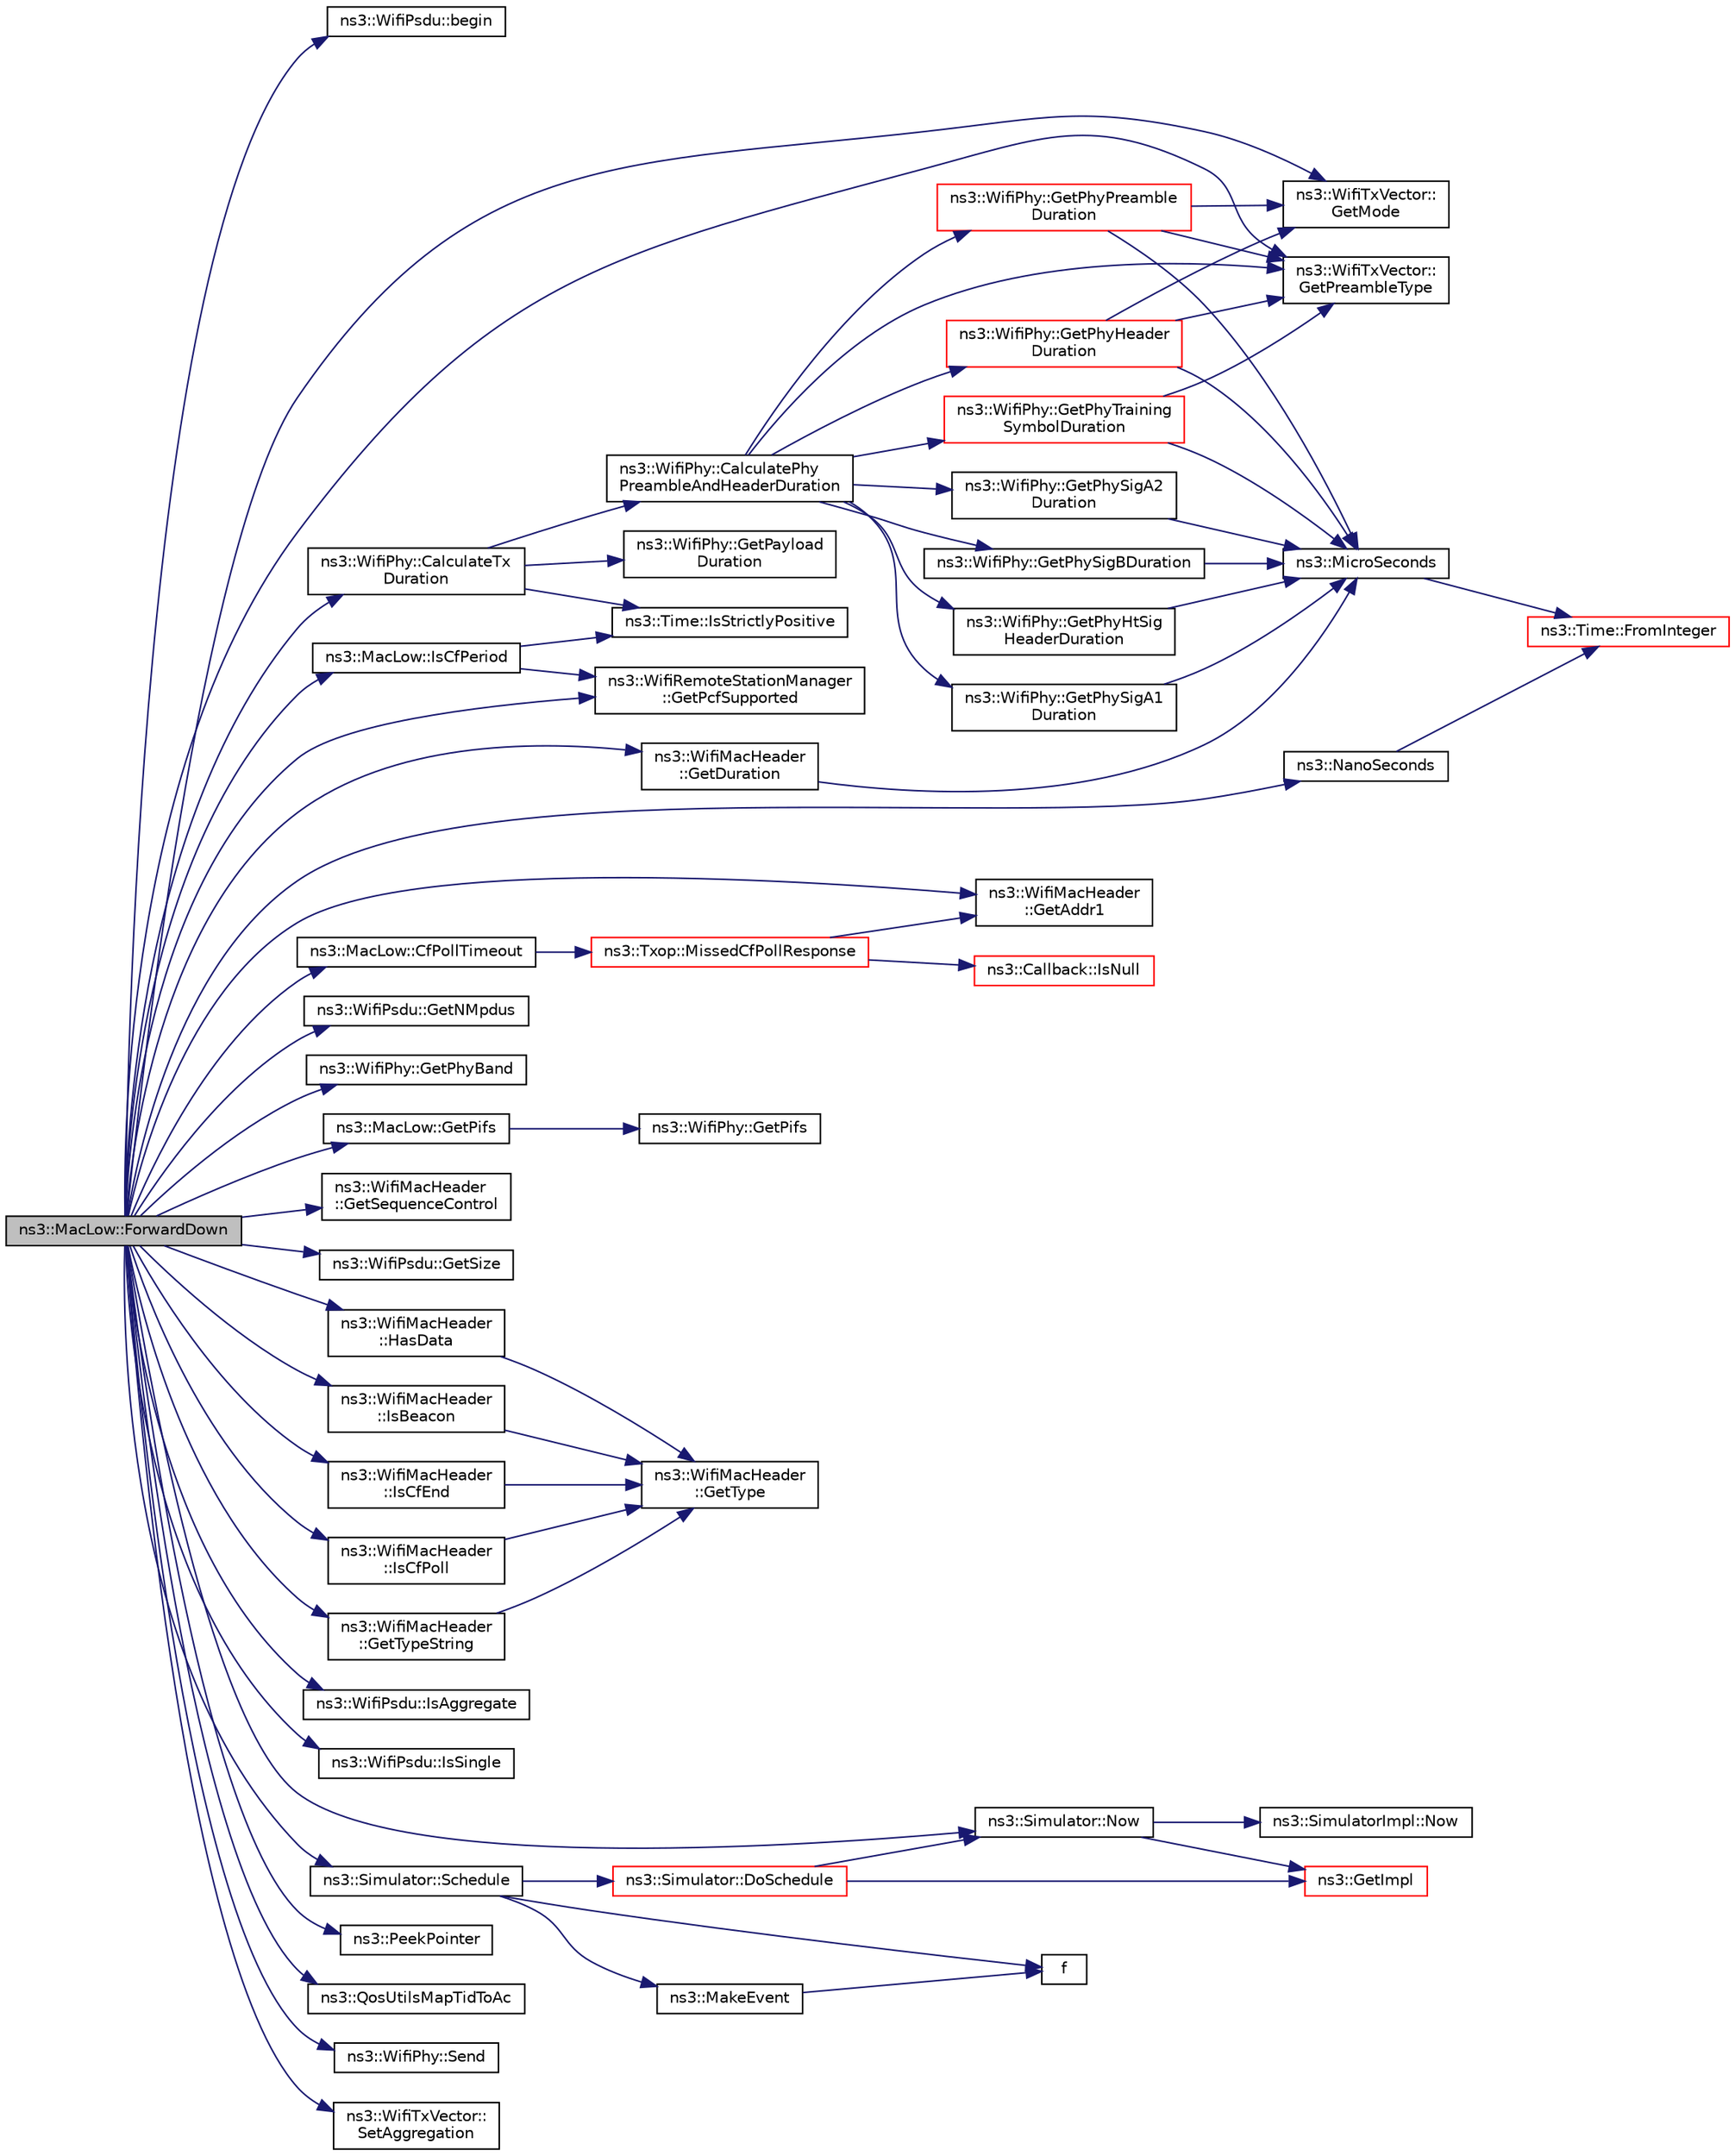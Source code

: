 digraph "ns3::MacLow::ForwardDown"
{
 // LATEX_PDF_SIZE
  edge [fontname="Helvetica",fontsize="10",labelfontname="Helvetica",labelfontsize="10"];
  node [fontname="Helvetica",fontsize="10",shape=record];
  rankdir="LR";
  Node1 [label="ns3::MacLow::ForwardDown",height=0.2,width=0.4,color="black", fillcolor="grey75", style="filled", fontcolor="black",tooltip="Forward a PSDU down to WifiPhy for transmission."];
  Node1 -> Node2 [color="midnightblue",fontsize="10",style="solid",fontname="Helvetica"];
  Node2 [label="ns3::WifiPsdu::begin",height=0.2,width=0.4,color="black", fillcolor="white", style="filled",URL="$classns3_1_1_wifi_psdu.html#a1d7841673edd8298c969f3b59487a6d1",tooltip="Return a const iterator to the first MPDU."];
  Node1 -> Node3 [color="midnightblue",fontsize="10",style="solid",fontname="Helvetica"];
  Node3 [label="ns3::WifiPhy::CalculateTx\lDuration",height=0.2,width=0.4,color="black", fillcolor="white", style="filled",URL="$classns3_1_1_wifi_phy.html#ab05d00f449ae33a33eb7a5bc2a6a5cc5",tooltip=" "];
  Node3 -> Node4 [color="midnightblue",fontsize="10",style="solid",fontname="Helvetica"];
  Node4 [label="ns3::WifiPhy::CalculatePhy\lPreambleAndHeaderDuration",height=0.2,width=0.4,color="black", fillcolor="white", style="filled",URL="$classns3_1_1_wifi_phy.html#a1793e6110ca3623131def396f487c11d",tooltip=" "];
  Node4 -> Node5 [color="midnightblue",fontsize="10",style="solid",fontname="Helvetica"];
  Node5 [label="ns3::WifiPhy::GetPhyHeader\lDuration",height=0.2,width=0.4,color="red", fillcolor="white", style="filled",URL="$classns3_1_1_wifi_phy.html#aa3d6056d67327dc5a757e5e49f68ab37",tooltip=" "];
  Node5 -> Node14 [color="midnightblue",fontsize="10",style="solid",fontname="Helvetica"];
  Node14 [label="ns3::WifiTxVector::\lGetMode",height=0.2,width=0.4,color="black", fillcolor="white", style="filled",URL="$classns3_1_1_wifi_tx_vector.html#a47d0b3ae3c7de8817626469f5fe1be6a",tooltip="If this TX vector is associated with an SU PPDU, return the selected payload transmission mode."];
  Node5 -> Node16 [color="midnightblue",fontsize="10",style="solid",fontname="Helvetica"];
  Node16 [label="ns3::WifiTxVector::\lGetPreambleType",height=0.2,width=0.4,color="black", fillcolor="white", style="filled",URL="$classns3_1_1_wifi_tx_vector.html#a7125591f923091b79fe4a607dfad22e4",tooltip=" "];
  Node5 -> Node17 [color="midnightblue",fontsize="10",style="solid",fontname="Helvetica"];
  Node17 [label="ns3::MicroSeconds",height=0.2,width=0.4,color="black", fillcolor="white", style="filled",URL="$group__timecivil.html#ga17465a639c8d1464e76538afdd78a9f0",tooltip="Construct a Time in the indicated unit."];
  Node17 -> Node18 [color="midnightblue",fontsize="10",style="solid",fontname="Helvetica"];
  Node18 [label="ns3::Time::FromInteger",height=0.2,width=0.4,color="red", fillcolor="white", style="filled",URL="$classns3_1_1_time.html#a3e742c67b2764e75ff95f9b754d43fe9",tooltip="Create a Time equal to value in unit unit."];
  Node4 -> Node27 [color="midnightblue",fontsize="10",style="solid",fontname="Helvetica"];
  Node27 [label="ns3::WifiPhy::GetPhyHtSig\lHeaderDuration",height=0.2,width=0.4,color="black", fillcolor="white", style="filled",URL="$classns3_1_1_wifi_phy.html#a89565e4a68b394ce2a3395e8eba5b01e",tooltip=" "];
  Node27 -> Node17 [color="midnightblue",fontsize="10",style="solid",fontname="Helvetica"];
  Node4 -> Node28 [color="midnightblue",fontsize="10",style="solid",fontname="Helvetica"];
  Node28 [label="ns3::WifiPhy::GetPhyPreamble\lDuration",height=0.2,width=0.4,color="red", fillcolor="white", style="filled",URL="$classns3_1_1_wifi_phy.html#a9e4f1e101f3b4fdfdad3f4c470a16a6f",tooltip=" "];
  Node28 -> Node14 [color="midnightblue",fontsize="10",style="solid",fontname="Helvetica"];
  Node28 -> Node16 [color="midnightblue",fontsize="10",style="solid",fontname="Helvetica"];
  Node28 -> Node17 [color="midnightblue",fontsize="10",style="solid",fontname="Helvetica"];
  Node4 -> Node29 [color="midnightblue",fontsize="10",style="solid",fontname="Helvetica"];
  Node29 [label="ns3::WifiPhy::GetPhySigA1\lDuration",height=0.2,width=0.4,color="black", fillcolor="white", style="filled",URL="$classns3_1_1_wifi_phy.html#a68851f6bd60179b42af9f1bc6037c94b",tooltip=" "];
  Node29 -> Node17 [color="midnightblue",fontsize="10",style="solid",fontname="Helvetica"];
  Node4 -> Node30 [color="midnightblue",fontsize="10",style="solid",fontname="Helvetica"];
  Node30 [label="ns3::WifiPhy::GetPhySigA2\lDuration",height=0.2,width=0.4,color="black", fillcolor="white", style="filled",URL="$classns3_1_1_wifi_phy.html#ab920270da0c8596bef71e36b3141eb9c",tooltip=" "];
  Node30 -> Node17 [color="midnightblue",fontsize="10",style="solid",fontname="Helvetica"];
  Node4 -> Node31 [color="midnightblue",fontsize="10",style="solid",fontname="Helvetica"];
  Node31 [label="ns3::WifiPhy::GetPhySigBDuration",height=0.2,width=0.4,color="black", fillcolor="white", style="filled",URL="$classns3_1_1_wifi_phy.html#a6530944dcf7e4f058a54fcf3a5ea3baf",tooltip=" "];
  Node31 -> Node17 [color="midnightblue",fontsize="10",style="solid",fontname="Helvetica"];
  Node4 -> Node32 [color="midnightblue",fontsize="10",style="solid",fontname="Helvetica"];
  Node32 [label="ns3::WifiPhy::GetPhyTraining\lSymbolDuration",height=0.2,width=0.4,color="red", fillcolor="white", style="filled",URL="$classns3_1_1_wifi_phy.html#ac07b1847196a6cf1bd1a24adf71e8486",tooltip=" "];
  Node32 -> Node16 [color="midnightblue",fontsize="10",style="solid",fontname="Helvetica"];
  Node32 -> Node17 [color="midnightblue",fontsize="10",style="solid",fontname="Helvetica"];
  Node4 -> Node16 [color="midnightblue",fontsize="10",style="solid",fontname="Helvetica"];
  Node3 -> Node35 [color="midnightblue",fontsize="10",style="solid",fontname="Helvetica"];
  Node35 [label="ns3::WifiPhy::GetPayload\lDuration",height=0.2,width=0.4,color="black", fillcolor="white", style="filled",URL="$classns3_1_1_wifi_phy.html#a94ebbcb2b53ed10974ebf34a234b4bb6",tooltip=" "];
  Node3 -> Node36 [color="midnightblue",fontsize="10",style="solid",fontname="Helvetica"];
  Node36 [label="ns3::Time::IsStrictlyPositive",height=0.2,width=0.4,color="black", fillcolor="white", style="filled",URL="$classns3_1_1_time.html#a0d01aeab2308df799ea2f340d816d4c5",tooltip="Exactly equivalent to t > 0."];
  Node1 -> Node37 [color="midnightblue",fontsize="10",style="solid",fontname="Helvetica"];
  Node37 [label="ns3::MacLow::CfPollTimeout",height=0.2,width=0.4,color="black", fillcolor="white", style="filled",URL="$classns3_1_1_mac_low.html#af852f7a28569d2d8405052e4b4e54251",tooltip="Event handler when CF-Poll timeout occurs."];
  Node37 -> Node38 [color="midnightblue",fontsize="10",style="solid",fontname="Helvetica"];
  Node38 [label="ns3::Txop::MissedCfPollResponse",height=0.2,width=0.4,color="red", fillcolor="white", style="filled",URL="$classns3_1_1_txop.html#a1f02217a9b2d55daad363b64e3d88ae1",tooltip="Event handler when a response to a CF-POLL frame is missed."];
  Node38 -> Node39 [color="midnightblue",fontsize="10",style="solid",fontname="Helvetica"];
  Node39 [label="ns3::WifiMacHeader\l::GetAddr1",height=0.2,width=0.4,color="black", fillcolor="white", style="filled",URL="$classns3_1_1_wifi_mac_header.html#aa1c4acbda4ace9f7a920c97d71bdd097",tooltip="Return the address in the Address 1 field."];
  Node38 -> Node40 [color="midnightblue",fontsize="10",style="solid",fontname="Helvetica"];
  Node40 [label="ns3::Callback::IsNull",height=0.2,width=0.4,color="red", fillcolor="white", style="filled",URL="$classns3_1_1_callback.html#a42eb007ca42c35b96daa497d6d42d5f2",tooltip="Check for null implementation."];
  Node1 -> Node39 [color="midnightblue",fontsize="10",style="solid",fontname="Helvetica"];
  Node1 -> Node117 [color="midnightblue",fontsize="10",style="solid",fontname="Helvetica"];
  Node117 [label="ns3::WifiMacHeader\l::GetDuration",height=0.2,width=0.4,color="black", fillcolor="white", style="filled",URL="$classns3_1_1_wifi_mac_header.html#a1bfde4f8ca07ee46bd0bdc1ab6597e48",tooltip="Return the duration from the Duration/ID field (Time object)."];
  Node117 -> Node17 [color="midnightblue",fontsize="10",style="solid",fontname="Helvetica"];
  Node1 -> Node14 [color="midnightblue",fontsize="10",style="solid",fontname="Helvetica"];
  Node1 -> Node118 [color="midnightblue",fontsize="10",style="solid",fontname="Helvetica"];
  Node118 [label="ns3::WifiPsdu::GetNMpdus",height=0.2,width=0.4,color="black", fillcolor="white", style="filled",URL="$classns3_1_1_wifi_psdu.html#a30baad46ffbfaacca2e4f8afe9519008",tooltip="Return the number of MPDUs constituting the PSDU."];
  Node1 -> Node119 [color="midnightblue",fontsize="10",style="solid",fontname="Helvetica"];
  Node119 [label="ns3::WifiRemoteStationManager\l::GetPcfSupported",height=0.2,width=0.4,color="black", fillcolor="white", style="filled",URL="$classns3_1_1_wifi_remote_station_manager.html#ac83638ac78e26f560a41fd0c09e3c98c",tooltip="Return whether the device has PCF capability support enabled."];
  Node1 -> Node120 [color="midnightblue",fontsize="10",style="solid",fontname="Helvetica"];
  Node120 [label="ns3::WifiPhy::GetPhyBand",height=0.2,width=0.4,color="black", fillcolor="white", style="filled",URL="$classns3_1_1_wifi_phy.html#a2b02fa39810ecab33690e7a83660964f",tooltip="Get the configured Wi-Fi band."];
  Node1 -> Node121 [color="midnightblue",fontsize="10",style="solid",fontname="Helvetica"];
  Node121 [label="ns3::MacLow::GetPifs",height=0.2,width=0.4,color="black", fillcolor="white", style="filled",URL="$classns3_1_1_mac_low.html#afd08d9063efedbf52da3e4f7ac790749",tooltip="Return PCF Interframe Space (PIFS) of this MacLow."];
  Node121 -> Node122 [color="midnightblue",fontsize="10",style="solid",fontname="Helvetica"];
  Node122 [label="ns3::WifiPhy::GetPifs",height=0.2,width=0.4,color="black", fillcolor="white", style="filled",URL="$classns3_1_1_wifi_phy.html#a607286d840885920e08184c692b2126e",tooltip="Return the PCF Interframe Space (PIFS) for this PHY."];
  Node1 -> Node16 [color="midnightblue",fontsize="10",style="solid",fontname="Helvetica"];
  Node1 -> Node123 [color="midnightblue",fontsize="10",style="solid",fontname="Helvetica"];
  Node123 [label="ns3::WifiMacHeader\l::GetSequenceControl",height=0.2,width=0.4,color="black", fillcolor="white", style="filled",URL="$classns3_1_1_wifi_mac_header.html#ad4af293cb29d73a7661a93099e363b56",tooltip="Return the raw Sequence Control field."];
  Node1 -> Node124 [color="midnightblue",fontsize="10",style="solid",fontname="Helvetica"];
  Node124 [label="ns3::WifiPsdu::GetSize",height=0.2,width=0.4,color="black", fillcolor="white", style="filled",URL="$classns3_1_1_wifi_psdu.html#a0fbb2977085daf82b50f106ae41088b2",tooltip="Return the size of the PSDU in bytes."];
  Node1 -> Node125 [color="midnightblue",fontsize="10",style="solid",fontname="Helvetica"];
  Node125 [label="ns3::WifiMacHeader\l::GetTypeString",height=0.2,width=0.4,color="black", fillcolor="white", style="filled",URL="$classns3_1_1_wifi_mac_header.html#a7c2f88bdefc903df253eef1e5b7bf2af",tooltip="Return a string corresponds to the header type."];
  Node125 -> Node126 [color="midnightblue",fontsize="10",style="solid",fontname="Helvetica"];
  Node126 [label="ns3::WifiMacHeader\l::GetType",height=0.2,width=0.4,color="black", fillcolor="white", style="filled",URL="$classns3_1_1_wifi_mac_header.html#ac602baa163798e5da4945338dd5ef9b5",tooltip="Return the type (enum WifiMacType)"];
  Node1 -> Node127 [color="midnightblue",fontsize="10",style="solid",fontname="Helvetica"];
  Node127 [label="ns3::WifiMacHeader\l::HasData",height=0.2,width=0.4,color="black", fillcolor="white", style="filled",URL="$classns3_1_1_wifi_mac_header.html#a213177655b35a50dabb6c571f52d0e98",tooltip="Return true if the header type is DATA and is not DATA_NULL."];
  Node127 -> Node126 [color="midnightblue",fontsize="10",style="solid",fontname="Helvetica"];
  Node1 -> Node128 [color="midnightblue",fontsize="10",style="solid",fontname="Helvetica"];
  Node128 [label="ns3::WifiPsdu::IsAggregate",height=0.2,width=0.4,color="black", fillcolor="white", style="filled",URL="$classns3_1_1_wifi_psdu.html#a8d744249b5dce6681e70abd19637ef44",tooltip="Return true if the PSDU is an S-MPDU or A-MPDU."];
  Node1 -> Node129 [color="midnightblue",fontsize="10",style="solid",fontname="Helvetica"];
  Node129 [label="ns3::WifiMacHeader\l::IsBeacon",height=0.2,width=0.4,color="black", fillcolor="white", style="filled",URL="$classns3_1_1_wifi_mac_header.html#afe7c9a624523907e0c291221e3789d21",tooltip="Return true if the header is a Beacon header."];
  Node129 -> Node126 [color="midnightblue",fontsize="10",style="solid",fontname="Helvetica"];
  Node1 -> Node130 [color="midnightblue",fontsize="10",style="solid",fontname="Helvetica"];
  Node130 [label="ns3::WifiMacHeader\l::IsCfEnd",height=0.2,width=0.4,color="black", fillcolor="white", style="filled",URL="$classns3_1_1_wifi_mac_header.html#a67147b01fd61827c27316473c7e19ea8",tooltip="Return true if the header is a CF-End header."];
  Node130 -> Node126 [color="midnightblue",fontsize="10",style="solid",fontname="Helvetica"];
  Node1 -> Node131 [color="midnightblue",fontsize="10",style="solid",fontname="Helvetica"];
  Node131 [label="ns3::MacLow::IsCfPeriod",height=0.2,width=0.4,color="black", fillcolor="white", style="filled",URL="$classns3_1_1_mac_low.html#a4e08342dc51fd123ff9db8b4061df754",tooltip="This function indicates whether Simulator::Now is in the CF period."];
  Node131 -> Node119 [color="midnightblue",fontsize="10",style="solid",fontname="Helvetica"];
  Node131 -> Node36 [color="midnightblue",fontsize="10",style="solid",fontname="Helvetica"];
  Node1 -> Node132 [color="midnightblue",fontsize="10",style="solid",fontname="Helvetica"];
  Node132 [label="ns3::WifiMacHeader\l::IsCfPoll",height=0.2,width=0.4,color="black", fillcolor="white", style="filled",URL="$classns3_1_1_wifi_mac_header.html#a8f7eb39875a921d2a1b915836f6765b2",tooltip="Return true if the Type/Subtype is one of the possible CF-Poll headers."];
  Node132 -> Node126 [color="midnightblue",fontsize="10",style="solid",fontname="Helvetica"];
  Node1 -> Node133 [color="midnightblue",fontsize="10",style="solid",fontname="Helvetica"];
  Node133 [label="ns3::WifiPsdu::IsSingle",height=0.2,width=0.4,color="black", fillcolor="white", style="filled",URL="$classns3_1_1_wifi_psdu.html#ac534e494df817b31019500bfe452ed8d",tooltip="Return true if the PSDU is an S-MPDU."];
  Node1 -> Node134 [color="midnightblue",fontsize="10",style="solid",fontname="Helvetica"];
  Node134 [label="ns3::NanoSeconds",height=0.2,width=0.4,color="black", fillcolor="white", style="filled",URL="$group__timecivil.html#ga281d64bcb4dad96267d83c7688ec433f",tooltip="Construct a Time in the indicated unit."];
  Node134 -> Node18 [color="midnightblue",fontsize="10",style="solid",fontname="Helvetica"];
  Node1 -> Node65 [color="midnightblue",fontsize="10",style="solid",fontname="Helvetica"];
  Node65 [label="ns3::Simulator::Now",height=0.2,width=0.4,color="black", fillcolor="white", style="filled",URL="$classns3_1_1_simulator.html#ac3178fa975b419f7875e7105be122800",tooltip="Return the current simulation virtual time."];
  Node65 -> Node66 [color="midnightblue",fontsize="10",style="solid",fontname="Helvetica"];
  Node66 [label="ns3::GetImpl",height=0.2,width=0.4,color="red", fillcolor="white", style="filled",URL="$group__simulator.html#ga42eb4eddad41528d4d99794a3dae3fd0",tooltip="Get the SimulatorImpl singleton."];
  Node65 -> Node115 [color="midnightblue",fontsize="10",style="solid",fontname="Helvetica"];
  Node115 [label="ns3::SimulatorImpl::Now",height=0.2,width=0.4,color="black", fillcolor="white", style="filled",URL="$classns3_1_1_simulator_impl.html#aa516c50060846adc6fd316e83ef0797c",tooltip="Return the current simulation virtual time."];
  Node1 -> Node42 [color="midnightblue",fontsize="10",style="solid",fontname="Helvetica"];
  Node42 [label="ns3::PeekPointer",height=0.2,width=0.4,color="black", fillcolor="white", style="filled",URL="$namespacens3.html#af2a7557fe9afdd98d8f6f8f6e412cf5a",tooltip=" "];
  Node1 -> Node59 [color="midnightblue",fontsize="10",style="solid",fontname="Helvetica"];
  Node59 [label="ns3::QosUtilsMapTidToAc",height=0.2,width=0.4,color="black", fillcolor="white", style="filled",URL="$group__wifi.html#ga4e36efcff6dd83eaee42e1af0de43d48",tooltip="Maps TID (Traffic ID) to Access classes."];
  Node1 -> Node135 [color="midnightblue",fontsize="10",style="solid",fontname="Helvetica"];
  Node135 [label="ns3::Simulator::Schedule",height=0.2,width=0.4,color="black", fillcolor="white", style="filled",URL="$classns3_1_1_simulator.html#a3da7d28335c8ac0e3e86781f766df241",tooltip="Schedule an event to expire after delay."];
  Node135 -> Node136 [color="midnightblue",fontsize="10",style="solid",fontname="Helvetica"];
  Node136 [label="ns3::Simulator::DoSchedule",height=0.2,width=0.4,color="red", fillcolor="white", style="filled",URL="$classns3_1_1_simulator.html#a47af23973938819bdc89cb2807e09ed5",tooltip="Implementation of the various Schedule methods."];
  Node136 -> Node66 [color="midnightblue",fontsize="10",style="solid",fontname="Helvetica"];
  Node136 -> Node65 [color="midnightblue",fontsize="10",style="solid",fontname="Helvetica"];
  Node135 -> Node145 [color="midnightblue",fontsize="10",style="solid",fontname="Helvetica"];
  Node145 [label="f",height=0.2,width=0.4,color="black", fillcolor="white", style="filled",URL="$80211b_8c.html#ae7ffc1a8f84fa47a0812b2f2b9627132",tooltip=" "];
  Node135 -> Node146 [color="midnightblue",fontsize="10",style="solid",fontname="Helvetica"];
  Node146 [label="ns3::MakeEvent",height=0.2,width=0.4,color="black", fillcolor="white", style="filled",URL="$group__makeeventfnptr.html#ga289a28a2497c18a9bd299e5e2014094b",tooltip="Make an EventImpl from a function pointer taking varying numbers of arguments."];
  Node146 -> Node145 [color="midnightblue",fontsize="10",style="solid",fontname="Helvetica"];
  Node1 -> Node147 [color="midnightblue",fontsize="10",style="solid",fontname="Helvetica"];
  Node147 [label="ns3::WifiPhy::Send",height=0.2,width=0.4,color="black", fillcolor="white", style="filled",URL="$classns3_1_1_wifi_phy.html#a1423d40e3c21084b1e07a9360174deaa",tooltip=" "];
  Node1 -> Node148 [color="midnightblue",fontsize="10",style="solid",fontname="Helvetica"];
  Node148 [label="ns3::WifiTxVector::\lSetAggregation",height=0.2,width=0.4,color="black", fillcolor="white", style="filled",URL="$classns3_1_1_wifi_tx_vector.html#a6f11a0d5373b041c7041986a2ed3ce10",tooltip="Sets if PSDU contains A-MPDU."];
}
